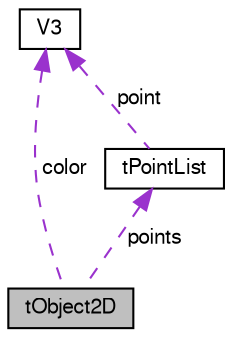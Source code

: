 digraph "tObject2D"
{
 // LATEX_PDF_SIZE
  bgcolor="transparent";
  edge [fontname="FreeSans",fontsize="10",labelfontname="FreeSans",labelfontsize="10"];
  node [fontname="FreeSans",fontsize="10",shape=record];
  Node1 [label="tObject2D",height=0.2,width=0.4,color="black", fillcolor="grey75", style="filled", fontcolor="black",tooltip="2D objects"];
  Node2 -> Node1 [dir="back",color="darkorchid3",fontsize="10",style="dashed",label=" points" ,fontname="FreeSans"];
  Node2 [label="tPointList",height=0.2,width=0.4,color="black",URL="$a02044.html",tooltip="List of 3D points."];
  Node3 -> Node2 [dir="back",color="darkorchid3",fontsize="10",style="dashed",label=" point" ,fontname="FreeSans"];
  Node3 [label="V3",height=0.2,width=0.4,color="black",URL="$a01436.html",tooltip=" "];
  Node3 -> Node1 [dir="back",color="darkorchid3",fontsize="10",style="dashed",label=" color" ,fontname="FreeSans"];
}
